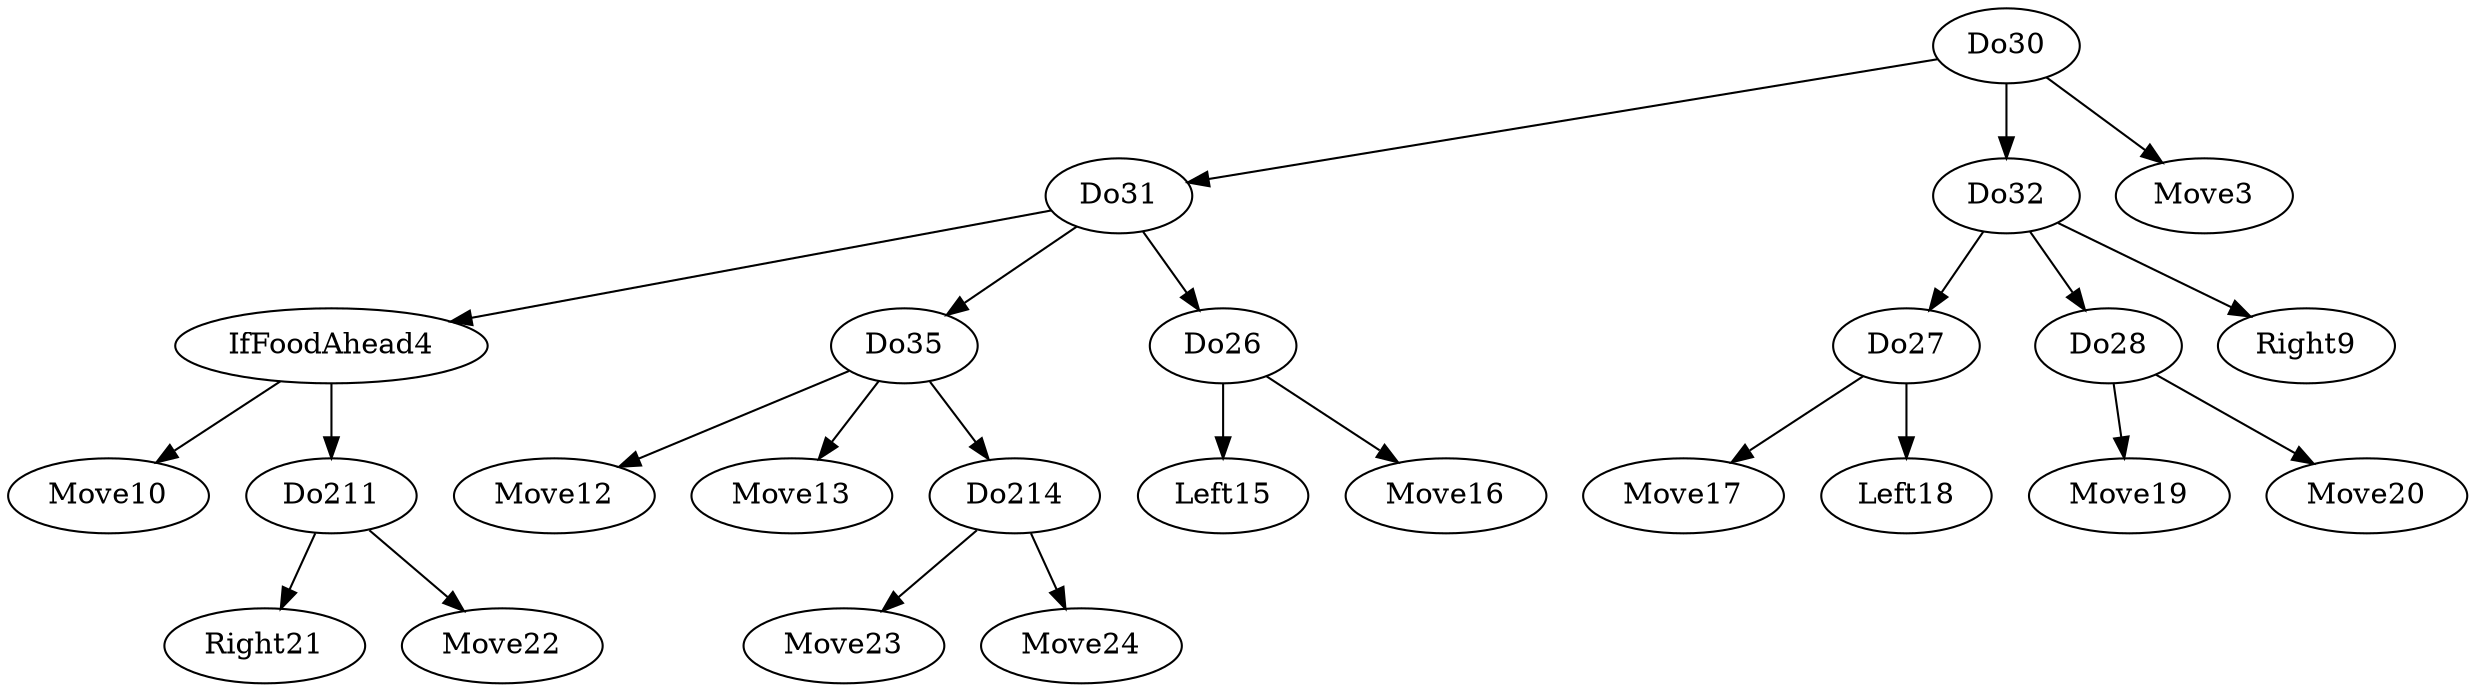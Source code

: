 digraph T {
	Do30 -> Do31;
	Do30 -> Do32;
	Do30 -> Move3;
	Do31 -> IfFoodAhead4;
	Do31 -> Do35;
	Do31 -> Do26;
	Do32 -> Do27;
	Do32 -> Do28;
	Do32 -> Right9;
	IfFoodAhead4 -> Move10;
	IfFoodAhead4 -> Do211;
	Do35 -> Move12;
	Do35 -> Move13;
	Do35 -> Do214;
	Do26 -> Left15;
	Do26 -> Move16;
	Do27 -> Move17;
	Do27 -> Left18;
	Do28 -> Move19;
	Do28 -> Move20;
	Do211 -> Right21;
	Do211 -> Move22;
	Do214 -> Move23;
	Do214 -> Move24;
}
